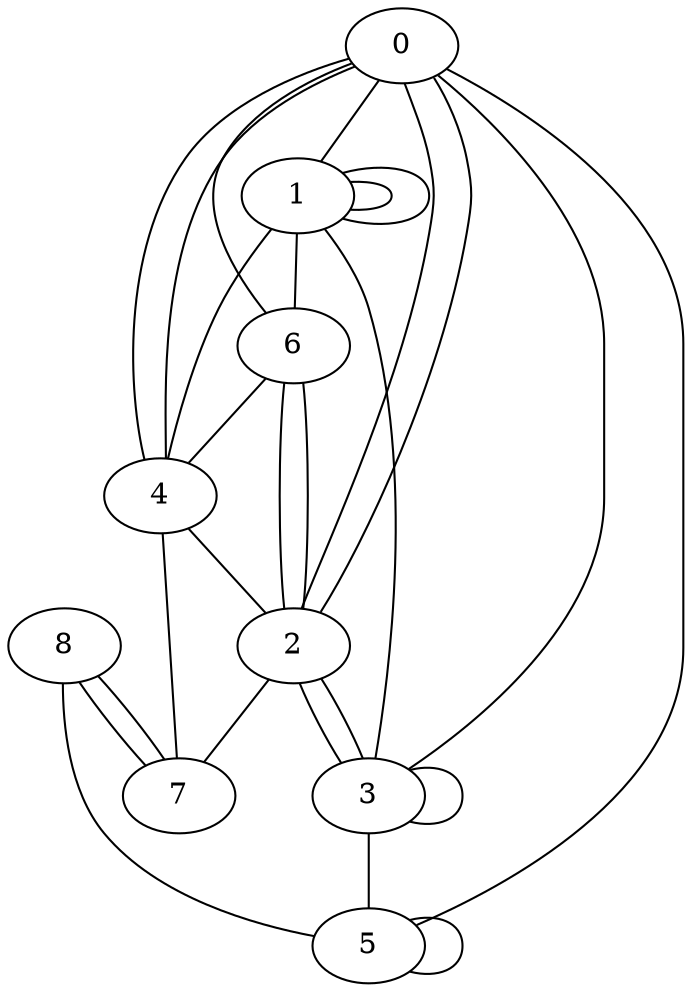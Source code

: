 graph G {
0;
1;
2;
3;
4;
5;
6;
7;
8;
6--2 ;
4--7 ;
5--0 ;
3--3 ;
3--1 ;
2--7 ;
0--1 ;
0--6 ;
1--1 ;
0--2 ;
2--6 ;
1--6 ;
4--0 ;
1--1 ;
8--5 ;
6--4 ;
4--0 ;
4--2 ;
8--7 ;
4--1 ;
2--3 ;
2--3 ;
3--5 ;
8--7 ;
0--2 ;
5--5 ;
0--3 ;
}
